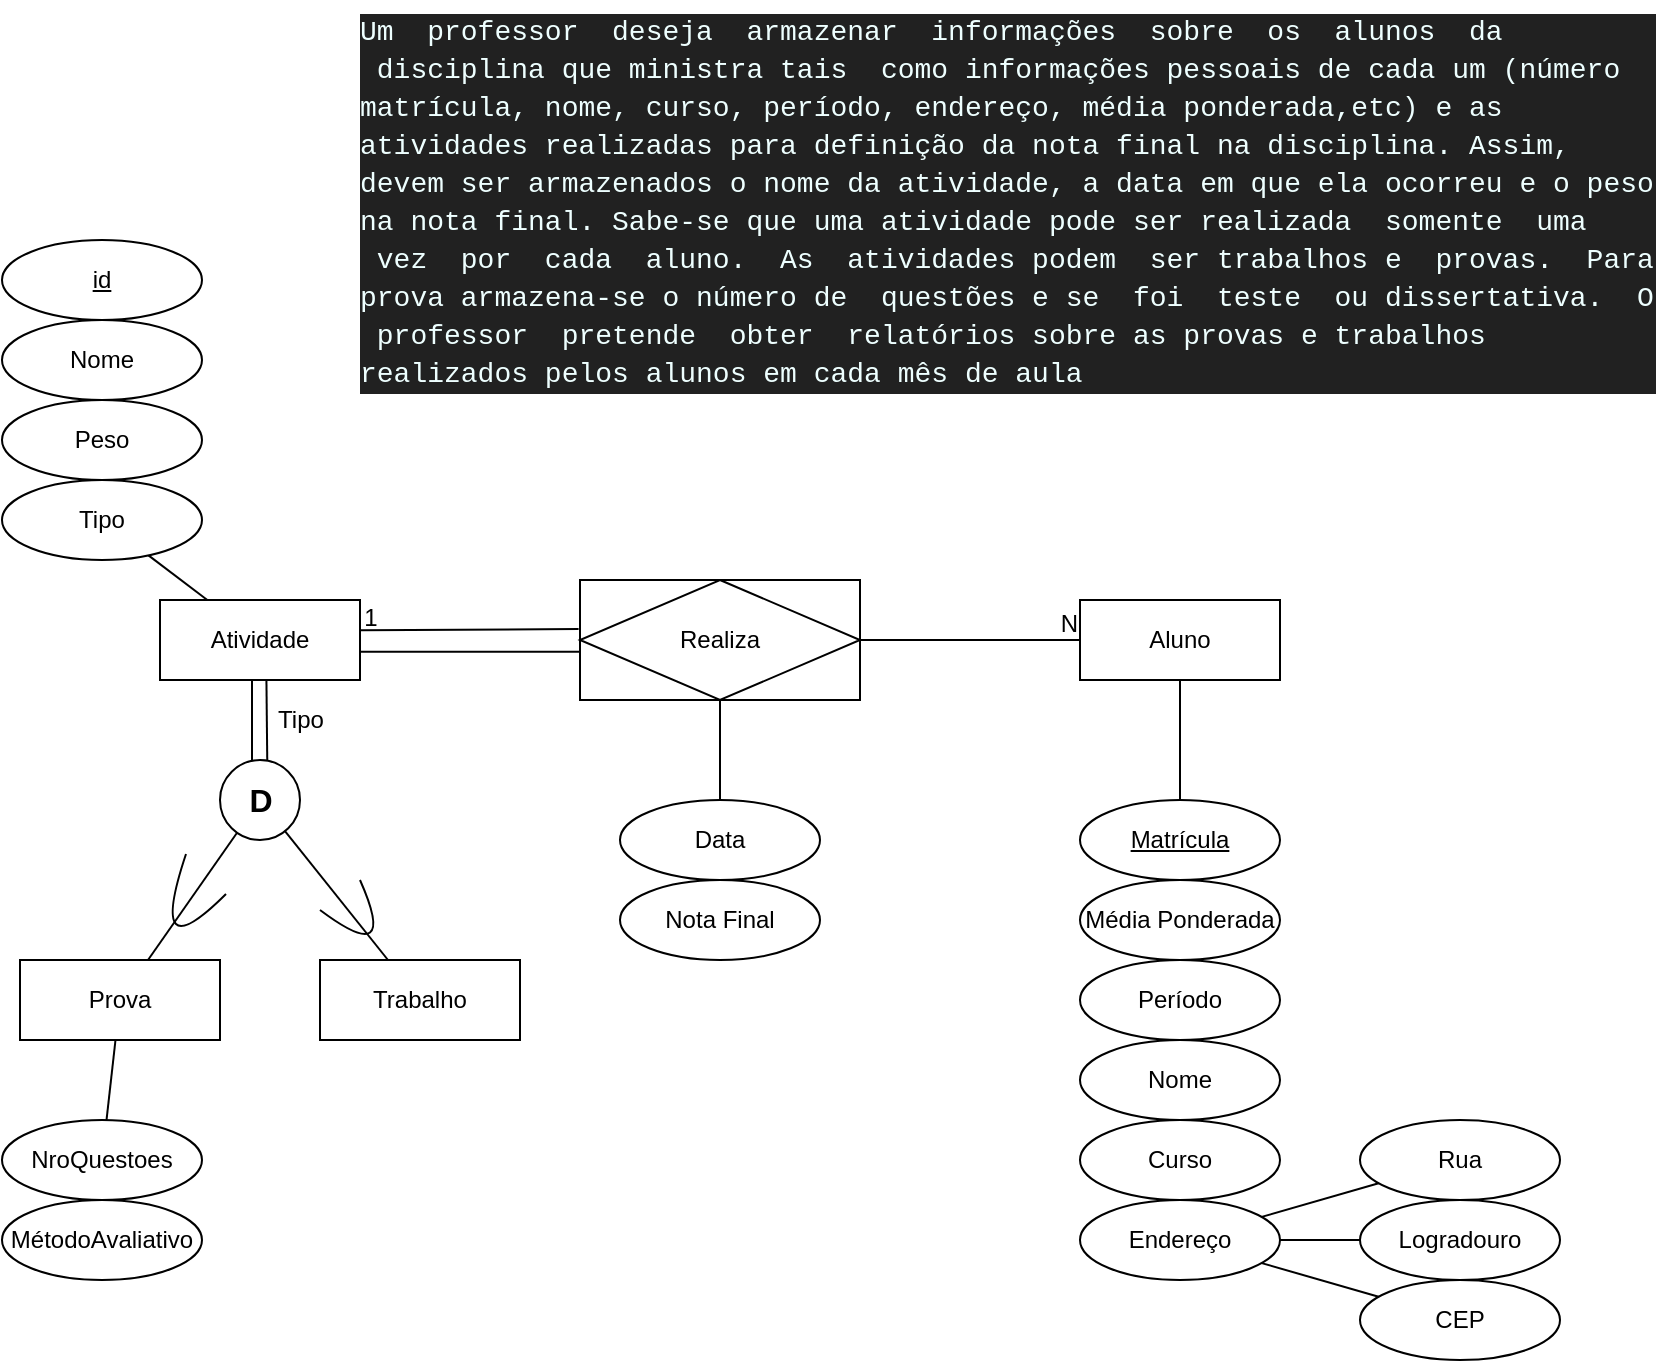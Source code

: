 <mxfile>
    <diagram id="NQZI30dU6LfPsle4HMfh" name="Page-1">
        <mxGraphModel dx="664" dy="478" grid="1" gridSize="10" guides="1" tooltips="1" connect="1" arrows="1" fold="1" page="1" pageScale="1" pageWidth="827" pageHeight="1169" math="0" shadow="0">
            <root>
                <mxCell id="0"/>
                <mxCell id="1" parent="0"/>
                <mxCell id="52" style="edgeStyle=none;html=1;endArrow=none;endFill=0;" parent="1" edge="1">
                    <mxGeometry relative="1" as="geometry">
                        <mxPoint x="132.208" y="340" as="sourcePoint"/>
                        <mxPoint x="132.625" y="380.01" as="targetPoint"/>
                    </mxGeometry>
                </mxCell>
                <mxCell id="3" value="Atividade" style="whiteSpace=wrap;html=1;align=center;" parent="1" vertex="1">
                    <mxGeometry x="79" y="300" width="100" height="40" as="geometry"/>
                </mxCell>
                <mxCell id="4" value="Aluno" style="whiteSpace=wrap;html=1;align=center;" parent="1" vertex="1">
                    <mxGeometry x="539" y="300" width="100" height="40" as="geometry"/>
                </mxCell>
                <mxCell id="5" value="Nome" style="ellipse;whiteSpace=wrap;html=1;align=center;" parent="1" vertex="1">
                    <mxGeometry x="539" y="520" width="100" height="40" as="geometry"/>
                </mxCell>
                <mxCell id="6" value="Peso" style="ellipse;whiteSpace=wrap;html=1;align=center;" parent="1" vertex="1">
                    <mxGeometry y="200" width="100" height="40" as="geometry"/>
                </mxCell>
                <mxCell id="7" value="Período&lt;br&gt;" style="ellipse;whiteSpace=wrap;html=1;align=center;" parent="1" vertex="1">
                    <mxGeometry x="539" y="480" width="100" height="40" as="geometry"/>
                </mxCell>
                <mxCell id="8" value="Curso" style="ellipse;whiteSpace=wrap;html=1;align=center;" parent="1" vertex="1">
                    <mxGeometry x="539" y="560" width="100" height="40" as="geometry"/>
                </mxCell>
                <mxCell id="11" value="Endereço" style="ellipse;whiteSpace=wrap;html=1;align=center;" parent="1" vertex="1">
                    <mxGeometry x="539" y="600" width="100" height="40" as="geometry"/>
                </mxCell>
                <mxCell id="12" value="Rua" style="ellipse;whiteSpace=wrap;html=1;align=center;" parent="1" vertex="1">
                    <mxGeometry x="679" y="560" width="100" height="40" as="geometry"/>
                </mxCell>
                <mxCell id="13" value="Logradouro" style="ellipse;whiteSpace=wrap;html=1;align=center;" parent="1" vertex="1">
                    <mxGeometry x="679" y="600" width="100" height="40" as="geometry"/>
                </mxCell>
                <mxCell id="14" value="CEP" style="ellipse;whiteSpace=wrap;html=1;align=center;" parent="1" vertex="1">
                    <mxGeometry x="679" y="640" width="100" height="40" as="geometry"/>
                </mxCell>
                <mxCell id="15" value="" style="endArrow=none;html=1;rounded=0;" parent="1" source="11" target="14" edge="1">
                    <mxGeometry relative="1" as="geometry">
                        <mxPoint x="679" y="500" as="sourcePoint"/>
                        <mxPoint x="839" y="500" as="targetPoint"/>
                    </mxGeometry>
                </mxCell>
                <mxCell id="16" value="" style="endArrow=none;html=1;rounded=0;" parent="1" source="11" target="13" edge="1">
                    <mxGeometry relative="1" as="geometry">
                        <mxPoint x="564.014" y="547.324" as="sourcePoint"/>
                        <mxPoint x="513.807" y="582.635" as="targetPoint"/>
                    </mxGeometry>
                </mxCell>
                <mxCell id="17" value="" style="endArrow=none;html=1;rounded=0;" parent="1" source="11" target="12" edge="1">
                    <mxGeometry relative="1" as="geometry">
                        <mxPoint x="544.279" y="538.944" as="sourcePoint"/>
                        <mxPoint x="533.721" y="541.056" as="targetPoint"/>
                    </mxGeometry>
                </mxCell>
                <mxCell id="36" style="edgeStyle=none;html=1;endArrow=none;endFill=0;" parent="1" source="41" target="4" edge="1">
                    <mxGeometry relative="1" as="geometry">
                        <mxPoint x="682.42" y="366.365" as="sourcePoint"/>
                    </mxGeometry>
                </mxCell>
                <mxCell id="35" style="edgeStyle=none;html=1;endArrow=none;endFill=0;" parent="1" source="28" target="44" edge="1">
                    <mxGeometry relative="1" as="geometry">
                        <mxPoint x="349" y="350" as="targetPoint"/>
                    </mxGeometry>
                </mxCell>
                <mxCell id="28" value="Data" style="ellipse;whiteSpace=wrap;html=1;align=center;" parent="1" vertex="1">
                    <mxGeometry x="309" y="400" width="100" height="40" as="geometry"/>
                </mxCell>
                <mxCell id="33" value="" style="endArrow=none;html=1;rounded=0;" parent="1" target="4" edge="1">
                    <mxGeometry relative="1" as="geometry">
                        <mxPoint x="409" y="320" as="sourcePoint"/>
                        <mxPoint x="539" y="480" as="targetPoint"/>
                    </mxGeometry>
                </mxCell>
                <mxCell id="34" value="N" style="resizable=0;html=1;align=right;verticalAlign=bottom;" parent="33" connectable="0" vertex="1">
                    <mxGeometry x="1" relative="1" as="geometry">
                        <mxPoint x="-1" as="offset"/>
                    </mxGeometry>
                </mxCell>
                <mxCell id="37" value="Nome" style="ellipse;whiteSpace=wrap;html=1;align=center;" parent="1" vertex="1">
                    <mxGeometry y="160" width="100" height="40" as="geometry"/>
                </mxCell>
                <mxCell id="39" value="Média Ponderada" style="ellipse;whiteSpace=wrap;html=1;align=center;" parent="1" vertex="1">
                    <mxGeometry x="539" y="440" width="100" height="40" as="geometry"/>
                </mxCell>
                <mxCell id="41" value="Matrícula" style="ellipse;whiteSpace=wrap;html=1;align=center;fontStyle=4;" parent="1" vertex="1">
                    <mxGeometry x="539" y="400" width="100" height="40" as="geometry"/>
                </mxCell>
                <mxCell id="46" value="" style="edgeStyle=none;html=1;endArrow=none;endFill=0;" parent="1" source="44" target="4" edge="1">
                    <mxGeometry relative="1" as="geometry"/>
                </mxCell>
                <mxCell id="44" value="Realiza" style="shape=associativeEntity;whiteSpace=wrap;html=1;align=center;" parent="1" vertex="1">
                    <mxGeometry x="289" y="290" width="140" height="60" as="geometry"/>
                </mxCell>
                <mxCell id="47" value="&lt;div style=&quot;color: rgb(238 , 255 , 255) ; background-color: rgb(33 , 33 , 33) ; font-family: &amp;#34;consolas&amp;#34; , &amp;#34;courier new&amp;#34; , monospace ; font-weight: normal ; font-size: 14px ; line-height: 19px&quot;&gt;&lt;div&gt;&lt;span style=&quot;color: #eeffff&quot;&gt;Um &amp;nbsp;professor &amp;nbsp;deseja &amp;nbsp;armazenar &amp;nbsp;informações &amp;nbsp;sobre &amp;nbsp;os &amp;nbsp;alunos &amp;nbsp;da &amp;nbsp;disciplina que ministra tais &amp;nbsp;como informações pessoais de cada um (número matrícula, nome, curso, período, endereço, média ponderada,etc) e as atividades realizadas para definição da nota final na disciplina. Assim, devem ser armazenados o nome da atividade, a data em que ela ocorreu e o peso na nota final. Sabe-se que uma atividade pode ser realizada &amp;nbsp;somente &amp;nbsp;uma &amp;nbsp;vez &amp;nbsp;por &amp;nbsp;cada &amp;nbsp;aluno. &amp;nbsp;As &amp;nbsp;atividades podem &amp;nbsp;ser trabalhos e &amp;nbsp;provas. &amp;nbsp;Para prova armazena-se o número de &amp;nbsp;questões e se &amp;nbsp;foi &amp;nbsp;teste &amp;nbsp;ou dissertativa. &amp;nbsp;O &amp;nbsp;professor &amp;nbsp;pretende &amp;nbsp;obter &amp;nbsp;relatórios sobre as provas e trabalhos realizados pelos alunos em cada mês de aula&lt;/span&gt;&lt;/div&gt;&lt;/div&gt;" style="text;whiteSpace=wrap;html=1;" parent="1" vertex="1">
                    <mxGeometry x="177" width="650" height="180" as="geometry"/>
                </mxCell>
                <mxCell id="48" value="Nota Final" style="ellipse;whiteSpace=wrap;html=1;align=center;" parent="1" vertex="1">
                    <mxGeometry x="309" y="440" width="100" height="40" as="geometry"/>
                </mxCell>
                <mxCell id="50" style="edgeStyle=none;html=1;endArrow=none;endFill=0;" parent="1" source="49" target="3" edge="1">
                    <mxGeometry relative="1" as="geometry">
                        <mxPoint x="63.333" y="300" as="targetPoint"/>
                    </mxGeometry>
                </mxCell>
                <mxCell id="49" value="Tipo" style="ellipse;whiteSpace=wrap;html=1;align=center;" parent="1" vertex="1">
                    <mxGeometry y="240" width="100" height="40" as="geometry"/>
                </mxCell>
                <mxCell id="58" style="edgeStyle=none;html=1;endArrow=none;endFill=0;" parent="1" source="51" target="55" edge="1">
                    <mxGeometry relative="1" as="geometry"/>
                </mxCell>
                <mxCell id="59" style="edgeStyle=none;html=1;endArrow=none;endFill=0;" parent="1" source="51" target="56" edge="1">
                    <mxGeometry relative="1" as="geometry"/>
                </mxCell>
                <mxCell id="51" value="" style="ellipse;whiteSpace=wrap;html=1;aspect=fixed;" parent="1" vertex="1">
                    <mxGeometry x="109" y="380" width="40" height="40" as="geometry"/>
                </mxCell>
                <mxCell id="53" value="&lt;span&gt;Tipo&lt;/span&gt;" style="text;html=1;resizable=0;autosize=1;align=center;verticalAlign=middle;points=[];fillColor=none;strokeColor=none;rounded=0;" parent="1" vertex="1">
                    <mxGeometry x="129" y="350" width="40" height="20" as="geometry"/>
                </mxCell>
                <mxCell id="67" style="edgeStyle=none;html=1;fontSize=16;endArrow=none;endFill=0;" parent="1" source="55" target="66" edge="1">
                    <mxGeometry relative="1" as="geometry"/>
                </mxCell>
                <mxCell id="55" value="Prova" style="whiteSpace=wrap;html=1;align=center;" parent="1" vertex="1">
                    <mxGeometry x="9" y="480" width="100" height="40" as="geometry"/>
                </mxCell>
                <mxCell id="56" value="Trabalho" style="whiteSpace=wrap;html=1;align=center;" parent="1" vertex="1">
                    <mxGeometry x="159" y="480" width="100" height="40" as="geometry"/>
                </mxCell>
                <mxCell id="60" value="" style="curved=1;endArrow=none;html=1;endFill=0;" parent="1" edge="1">
                    <mxGeometry width="50" height="50" relative="1" as="geometry">
                        <mxPoint x="112" y="447" as="sourcePoint"/>
                        <mxPoint x="92" y="427" as="targetPoint"/>
                        <Array as="points">
                            <mxPoint x="72" y="487"/>
                        </Array>
                    </mxGeometry>
                </mxCell>
                <mxCell id="61" value="" style="curved=1;endArrow=none;html=1;endFill=0;" parent="1" edge="1">
                    <mxGeometry width="50" height="50" relative="1" as="geometry">
                        <mxPoint x="159" y="455" as="sourcePoint"/>
                        <mxPoint x="179" y="440" as="targetPoint"/>
                        <Array as="points">
                            <mxPoint x="199" y="485"/>
                        </Array>
                    </mxGeometry>
                </mxCell>
                <mxCell id="63" value="&lt;b&gt;&lt;font style=&quot;font-size: 16px&quot;&gt;D&lt;/font&gt;&lt;/b&gt;" style="text;html=1;resizable=0;autosize=1;align=center;verticalAlign=middle;points=[];fillColor=none;strokeColor=none;rounded=0;" parent="1" vertex="1">
                    <mxGeometry x="114" y="390" width="30" height="20" as="geometry"/>
                </mxCell>
                <mxCell id="65" style="edgeStyle=none;html=1;endArrow=none;endFill=0;" parent="1" edge="1">
                    <mxGeometry relative="1" as="geometry">
                        <mxPoint x="125" y="340" as="sourcePoint"/>
                        <mxPoint x="125" y="380" as="targetPoint"/>
                    </mxGeometry>
                </mxCell>
                <mxCell id="66" value="NroQuestoes" style="ellipse;whiteSpace=wrap;html=1;align=center;" parent="1" vertex="1">
                    <mxGeometry y="560" width="100" height="40" as="geometry"/>
                </mxCell>
                <mxCell id="68" value="MétodoAvaliativo" style="ellipse;whiteSpace=wrap;html=1;align=center;" parent="1" vertex="1">
                    <mxGeometry y="600" width="100" height="40" as="geometry"/>
                </mxCell>
                <mxCell id="69" value="id" style="ellipse;whiteSpace=wrap;html=1;align=center;fontStyle=4;" parent="1" vertex="1">
                    <mxGeometry y="120" width="100" height="40" as="geometry"/>
                </mxCell>
                <mxCell id="75" value="" style="edgeStyle=none;html=1;endArrow=none;endFill=0;entryX=1.003;entryY=0.352;entryDx=0;entryDy=0;entryPerimeter=0;exitX=-0.005;exitY=0.392;exitDx=0;exitDy=0;exitPerimeter=0;" edge="1" parent="1">
                    <mxGeometry relative="1" as="geometry">
                        <mxPoint x="288.3" y="314.52" as="sourcePoint"/>
                        <mxPoint x="179.3" y="315.08" as="targetPoint"/>
                    </mxGeometry>
                </mxCell>
                <mxCell id="76" value="" style="edgeStyle=none;html=1;endArrow=none;endFill=0;" edge="1" parent="1">
                    <mxGeometry relative="1" as="geometry">
                        <mxPoint x="289" y="325.83" as="sourcePoint"/>
                        <mxPoint x="179" y="325.83" as="targetPoint"/>
                    </mxGeometry>
                </mxCell>
                <mxCell id="77" value="1" style="text;html=1;resizable=0;autosize=1;align=center;verticalAlign=middle;points=[];fillColor=none;strokeColor=none;rounded=0;" vertex="1" parent="1">
                    <mxGeometry x="174" y="299" width="20" height="20" as="geometry"/>
                </mxCell>
            </root>
        </mxGraphModel>
    </diagram>
</mxfile>